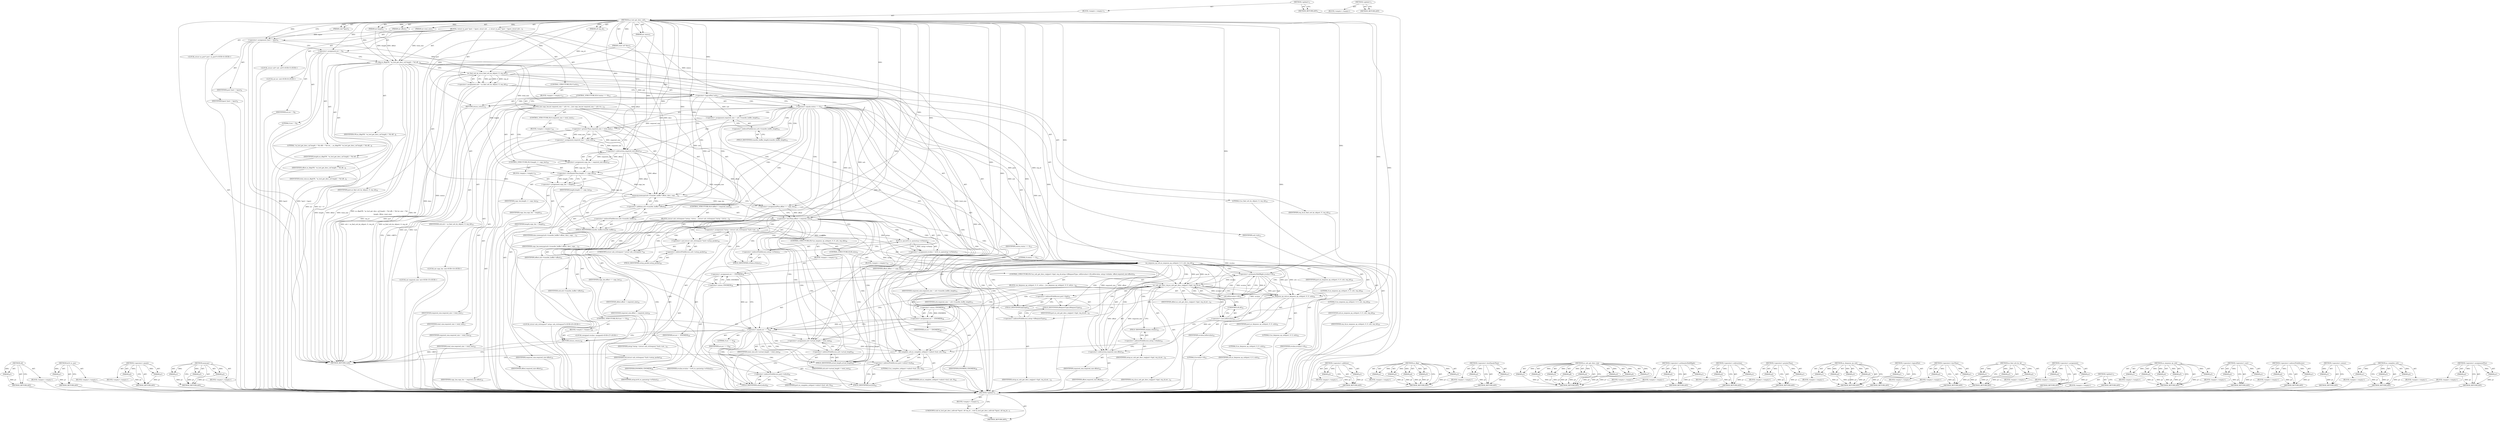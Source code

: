 digraph "&lt;global&gt;" {
vulnerable_307 [label=<(METHOD,u8)>];
vulnerable_308 [label=<(PARAM,p1)>];
vulnerable_309 [label=<(BLOCK,&lt;empty&gt;,&lt;empty&gt;)>];
vulnerable_310 [label=<(METHOD_RETURN,ANY)>];
vulnerable_280 [label=<(METHOD,le16_to_cpu)>];
vulnerable_281 [label=<(PARAM,p1)>];
vulnerable_282 [label=<(BLOCK,&lt;empty&gt;,&lt;empty&gt;)>];
vulnerable_283 [label=<(METHOD_RETURN,ANY)>];
vulnerable_229 [label=<(METHOD,&lt;operator&gt;.equals)>];
vulnerable_230 [label=<(PARAM,p1)>];
vulnerable_231 [label=<(PARAM,p2)>];
vulnerable_232 [label=<(BLOCK,&lt;empty&gt;,&lt;empty&gt;)>];
vulnerable_233 [label=<(METHOD_RETURN,ANY)>];
vulnerable_254 [label=<(METHOD,memcpy)>];
vulnerable_255 [label=<(PARAM,p1)>];
vulnerable_256 [label=<(PARAM,p2)>];
vulnerable_257 [label=<(PARAM,p3)>];
vulnerable_258 [label=<(BLOCK,&lt;empty&gt;,&lt;empty&gt;)>];
vulnerable_259 [label=<(METHOD_RETURN,ANY)>];
vulnerable_6 [label=<(METHOD,&lt;global&gt;)<SUB>1</SUB>>];
vulnerable_7 [label=<(BLOCK,&lt;empty&gt;,&lt;empty&gt;)<SUB>1</SUB>>];
vulnerable_8 [label=<(METHOD,oz_hcd_get_desc_cnf)<SUB>1</SUB>>];
vulnerable_9 [label=<(PARAM,void *hport)<SUB>1</SUB>>];
vulnerable_10 [label=<(PARAM,u8 req_id)<SUB>1</SUB>>];
vulnerable_11 [label=<(PARAM,int status)<SUB>1</SUB>>];
vulnerable_12 [label=<(PARAM,const u8 *desc)<SUB>1</SUB>>];
vulnerable_13 [label=<(PARAM,int length)<SUB>2</SUB>>];
vulnerable_14 [label=<(PARAM,int offset)<SUB>2</SUB>>];
vulnerable_15 [label=<(PARAM,int total_size)<SUB>2</SUB>>];
vulnerable_16 [label=<(BLOCK,{
 	struct oz_port *port = hport;
 	struct urb ...,{
 	struct oz_port *port = hport;
 	struct urb ...)<SUB>3</SUB>>];
vulnerable_17 [label="<(LOCAL,struct oz_port* port: oz_port*)<SUB>4</SUB>>"];
vulnerable_18 [label=<(&lt;operator&gt;.assignment,*port = hport)<SUB>4</SUB>>];
vulnerable_19 [label=<(IDENTIFIER,port,*port = hport)<SUB>4</SUB>>];
vulnerable_20 [label=<(IDENTIFIER,hport,*port = hport)<SUB>4</SUB>>];
vulnerable_21 [label="<(LOCAL,struct urb* urb: urb*)<SUB>5</SUB>>"];
vulnerable_22 [label="<(LOCAL,int err: int)<SUB>6</SUB>>"];
vulnerable_23 [label=<(&lt;operator&gt;.assignment,err = 0)<SUB>6</SUB>>];
vulnerable_24 [label=<(IDENTIFIER,err,err = 0)<SUB>6</SUB>>];
vulnerable_25 [label=<(LITERAL,0,err = 0)<SUB>6</SUB>>];
vulnerable_26 [label=<(oz_dbg,oz_dbg(ON, &quot;oz_hcd_get_desc_cnf length = %d off...)<SUB>8</SUB>>];
vulnerable_27 [label=<(IDENTIFIER,ON,oz_dbg(ON, &quot;oz_hcd_get_desc_cnf length = %d off...)<SUB>8</SUB>>];
vulnerable_28 [label=<(LITERAL,&quot;oz_hcd_get_desc_cnf length = %d offs = %d tot_...,oz_dbg(ON, &quot;oz_hcd_get_desc_cnf length = %d off...)<SUB>8</SUB>>];
vulnerable_29 [label=<(IDENTIFIER,length,oz_dbg(ON, &quot;oz_hcd_get_desc_cnf length = %d off...)<SUB>9</SUB>>];
vulnerable_30 [label=<(IDENTIFIER,offset,oz_dbg(ON, &quot;oz_hcd_get_desc_cnf length = %d off...)<SUB>9</SUB>>];
vulnerable_31 [label=<(IDENTIFIER,total_size,oz_dbg(ON, &quot;oz_hcd_get_desc_cnf length = %d off...)<SUB>9</SUB>>];
vulnerable_32 [label=<(&lt;operator&gt;.assignment,urb = oz_find_urb_by_id(port, 0, req_id))<SUB>10</SUB>>];
vulnerable_33 [label=<(IDENTIFIER,urb,urb = oz_find_urb_by_id(port, 0, req_id))<SUB>10</SUB>>];
vulnerable_34 [label=<(oz_find_urb_by_id,oz_find_urb_by_id(port, 0, req_id))<SUB>10</SUB>>];
vulnerable_35 [label=<(IDENTIFIER,port,oz_find_urb_by_id(port, 0, req_id))<SUB>10</SUB>>];
vulnerable_36 [label=<(LITERAL,0,oz_find_urb_by_id(port, 0, req_id))<SUB>10</SUB>>];
vulnerable_37 [label=<(IDENTIFIER,req_id,oz_find_urb_by_id(port, 0, req_id))<SUB>10</SUB>>];
vulnerable_38 [label=<(CONTROL_STRUCTURE,IF,if (!urb))<SUB>11</SUB>>];
vulnerable_39 [label=<(&lt;operator&gt;.logicalNot,!urb)<SUB>11</SUB>>];
vulnerable_40 [label=<(IDENTIFIER,urb,!urb)<SUB>11</SUB>>];
vulnerable_41 [label=<(BLOCK,&lt;empty&gt;,&lt;empty&gt;)<SUB>12</SUB>>];
vulnerable_42 [label=<(RETURN,return;,return;)<SUB>12</SUB>>];
vulnerable_43 [label=<(CONTROL_STRUCTURE,IF,if (status == 0))<SUB>13</SUB>>];
vulnerable_44 [label=<(&lt;operator&gt;.equals,status == 0)<SUB>13</SUB>>];
vulnerable_45 [label=<(IDENTIFIER,status,status == 0)<SUB>13</SUB>>];
vulnerable_46 [label=<(LITERAL,0,status == 0)<SUB>13</SUB>>];
vulnerable_47 [label=<(BLOCK,{
		int copy_len;
		int required_size = urb-&gt;tr...,{
		int copy_len;
		int required_size = urb-&gt;tr...)<SUB>13</SUB>>];
vulnerable_48 [label="<(LOCAL,int copy_len: int)<SUB>14</SUB>>"];
vulnerable_49 [label="<(LOCAL,int required_size: int)<SUB>15</SUB>>"];
vulnerable_50 [label=<(&lt;operator&gt;.assignment,required_size = urb-&gt;transfer_buffer_length)<SUB>15</SUB>>];
vulnerable_51 [label=<(IDENTIFIER,required_size,required_size = urb-&gt;transfer_buffer_length)<SUB>15</SUB>>];
vulnerable_52 [label=<(&lt;operator&gt;.indirectFieldAccess,urb-&gt;transfer_buffer_length)<SUB>15</SUB>>];
vulnerable_53 [label=<(IDENTIFIER,urb,required_size = urb-&gt;transfer_buffer_length)<SUB>15</SUB>>];
vulnerable_54 [label=<(FIELD_IDENTIFIER,transfer_buffer_length,transfer_buffer_length)<SUB>15</SUB>>];
vulnerable_55 [label=<(CONTROL_STRUCTURE,IF,if (required_size &gt; total_size))<SUB>17</SUB>>];
vulnerable_56 [label=<(&lt;operator&gt;.greaterThan,required_size &gt; total_size)<SUB>17</SUB>>];
vulnerable_57 [label=<(IDENTIFIER,required_size,required_size &gt; total_size)<SUB>17</SUB>>];
vulnerable_58 [label=<(IDENTIFIER,total_size,required_size &gt; total_size)<SUB>17</SUB>>];
vulnerable_59 [label=<(BLOCK,&lt;empty&gt;,&lt;empty&gt;)<SUB>18</SUB>>];
vulnerable_60 [label=<(&lt;operator&gt;.assignment,required_size = total_size)<SUB>18</SUB>>];
vulnerable_61 [label=<(IDENTIFIER,required_size,required_size = total_size)<SUB>18</SUB>>];
vulnerable_62 [label=<(IDENTIFIER,total_size,required_size = total_size)<SUB>18</SUB>>];
vulnerable_63 [label=<(&lt;operator&gt;.assignment,copy_len = required_size-offset)<SUB>19</SUB>>];
vulnerable_64 [label=<(IDENTIFIER,copy_len,copy_len = required_size-offset)<SUB>19</SUB>>];
vulnerable_65 [label=<(&lt;operator&gt;.subtraction,required_size-offset)<SUB>19</SUB>>];
vulnerable_66 [label=<(IDENTIFIER,required_size,required_size-offset)<SUB>19</SUB>>];
vulnerable_67 [label=<(IDENTIFIER,offset,required_size-offset)<SUB>19</SUB>>];
vulnerable_68 [label=<(CONTROL_STRUCTURE,IF,if (length &lt;= copy_len))<SUB>20</SUB>>];
vulnerable_69 [label=<(&lt;operator&gt;.lessEqualsThan,length &lt;= copy_len)<SUB>20</SUB>>];
vulnerable_70 [label=<(IDENTIFIER,length,length &lt;= copy_len)<SUB>20</SUB>>];
vulnerable_71 [label=<(IDENTIFIER,copy_len,length &lt;= copy_len)<SUB>20</SUB>>];
vulnerable_72 [label=<(BLOCK,&lt;empty&gt;,&lt;empty&gt;)<SUB>21</SUB>>];
vulnerable_73 [label=<(&lt;operator&gt;.assignment,copy_len = length)<SUB>21</SUB>>];
vulnerable_74 [label=<(IDENTIFIER,copy_len,copy_len = length)<SUB>21</SUB>>];
vulnerable_75 [label=<(IDENTIFIER,length,copy_len = length)<SUB>21</SUB>>];
vulnerable_76 [label=<(memcpy,memcpy(urb-&gt;transfer_buffer+offset, desc, copy_...)<SUB>22</SUB>>];
vulnerable_77 [label=<(&lt;operator&gt;.addition,urb-&gt;transfer_buffer+offset)<SUB>22</SUB>>];
vulnerable_78 [label=<(&lt;operator&gt;.indirectFieldAccess,urb-&gt;transfer_buffer)<SUB>22</SUB>>];
vulnerable_79 [label=<(IDENTIFIER,urb,urb-&gt;transfer_buffer+offset)<SUB>22</SUB>>];
vulnerable_80 [label=<(FIELD_IDENTIFIER,transfer_buffer,transfer_buffer)<SUB>22</SUB>>];
vulnerable_81 [label=<(IDENTIFIER,offset,urb-&gt;transfer_buffer+offset)<SUB>22</SUB>>];
vulnerable_82 [label=<(IDENTIFIER,desc,memcpy(urb-&gt;transfer_buffer+offset, desc, copy_...)<SUB>22</SUB>>];
vulnerable_83 [label=<(IDENTIFIER,copy_len,memcpy(urb-&gt;transfer_buffer+offset, desc, copy_...)<SUB>22</SUB>>];
vulnerable_84 [label=<(&lt;operator&gt;.assignmentPlus,offset += copy_len)<SUB>23</SUB>>];
vulnerable_85 [label=<(IDENTIFIER,offset,offset += copy_len)<SUB>23</SUB>>];
vulnerable_86 [label=<(IDENTIFIER,copy_len,offset += copy_len)<SUB>23</SUB>>];
vulnerable_87 [label=<(CONTROL_STRUCTURE,IF,if (offset &lt; required_size))<SUB>24</SUB>>];
vulnerable_88 [label=<(&lt;operator&gt;.lessThan,offset &lt; required_size)<SUB>24</SUB>>];
vulnerable_89 [label=<(IDENTIFIER,offset,offset &lt; required_size)<SUB>24</SUB>>];
vulnerable_90 [label=<(IDENTIFIER,required_size,offset &lt; required_size)<SUB>24</SUB>>];
vulnerable_91 [label=<(BLOCK,{
			struct usb_ctrlrequest *setup =
				(struc...,{
			struct usb_ctrlrequest *setup =
				(struc...)<SUB>24</SUB>>];
vulnerable_92 [label="<(LOCAL,struct usb_ctrlrequest* setup: usb_ctrlrequest*)<SUB>25</SUB>>"];
vulnerable_93 [label=<(&lt;operator&gt;.assignment,*setup =
				(struct usb_ctrlrequest *)urb-&gt;set...)<SUB>25</SUB>>];
vulnerable_94 [label=<(IDENTIFIER,setup,*setup =
				(struct usb_ctrlrequest *)urb-&gt;set...)<SUB>25</SUB>>];
vulnerable_95 [label=<(&lt;operator&gt;.cast,(struct usb_ctrlrequest *)urb-&gt;setup_packet)<SUB>26</SUB>>];
vulnerable_96 [label=<(UNKNOWN,struct usb_ctrlrequest *,struct usb_ctrlrequest *)<SUB>26</SUB>>];
vulnerable_97 [label=<(&lt;operator&gt;.indirectFieldAccess,urb-&gt;setup_packet)<SUB>26</SUB>>];
vulnerable_98 [label=<(IDENTIFIER,urb,(struct usb_ctrlrequest *)urb-&gt;setup_packet)<SUB>26</SUB>>];
vulnerable_99 [label=<(FIELD_IDENTIFIER,setup_packet,setup_packet)<SUB>26</SUB>>];
vulnerable_100 [label="<(LOCAL,unsigned wvalue: unsigned)<SUB>27</SUB>>"];
vulnerable_101 [label=<(&lt;operator&gt;.assignment,wvalue = le16_to_cpu(setup-&gt;wValue))<SUB>27</SUB>>];
vulnerable_102 [label=<(IDENTIFIER,wvalue,wvalue = le16_to_cpu(setup-&gt;wValue))<SUB>27</SUB>>];
vulnerable_103 [label=<(le16_to_cpu,le16_to_cpu(setup-&gt;wValue))<SUB>27</SUB>>];
vulnerable_104 [label=<(&lt;operator&gt;.indirectFieldAccess,setup-&gt;wValue)<SUB>27</SUB>>];
vulnerable_105 [label=<(IDENTIFIER,setup,le16_to_cpu(setup-&gt;wValue))<SUB>27</SUB>>];
vulnerable_106 [label=<(FIELD_IDENTIFIER,wValue,wValue)<SUB>27</SUB>>];
vulnerable_107 [label=<(CONTROL_STRUCTURE,IF,if (oz_enqueue_ep_urb(port, 0, 0, urb, req_id)))<SUB>29</SUB>>];
vulnerable_108 [label=<(oz_enqueue_ep_urb,oz_enqueue_ep_urb(port, 0, 0, urb, req_id))<SUB>29</SUB>>];
vulnerable_109 [label=<(IDENTIFIER,port,oz_enqueue_ep_urb(port, 0, 0, urb, req_id))<SUB>29</SUB>>];
vulnerable_110 [label=<(LITERAL,0,oz_enqueue_ep_urb(port, 0, 0, urb, req_id))<SUB>29</SUB>>];
vulnerable_111 [label=<(LITERAL,0,oz_enqueue_ep_urb(port, 0, 0, urb, req_id))<SUB>29</SUB>>];
vulnerable_112 [label=<(IDENTIFIER,urb,oz_enqueue_ep_urb(port, 0, 0, urb, req_id))<SUB>29</SUB>>];
vulnerable_113 [label=<(IDENTIFIER,req_id,oz_enqueue_ep_urb(port, 0, 0, urb, req_id))<SUB>29</SUB>>];
vulnerable_114 [label=<(BLOCK,&lt;empty&gt;,&lt;empty&gt;)<SUB>30</SUB>>];
vulnerable_115 [label=<(&lt;operator&gt;.assignment,err = -ENOMEM)<SUB>30</SUB>>];
vulnerable_116 [label=<(IDENTIFIER,err,err = -ENOMEM)<SUB>30</SUB>>];
vulnerable_117 [label=<(&lt;operator&gt;.minus,-ENOMEM)<SUB>30</SUB>>];
vulnerable_118 [label=<(IDENTIFIER,ENOMEM,-ENOMEM)<SUB>30</SUB>>];
vulnerable_119 [label=<(CONTROL_STRUCTURE,ELSE,else)<SUB>31</SUB>>];
vulnerable_120 [label=<(BLOCK,&lt;empty&gt;,&lt;empty&gt;)<SUB>31</SUB>>];
vulnerable_121 [label=<(CONTROL_STRUCTURE,IF,if (oz_usb_get_desc_req(port-&gt;hpd, req_id,
					setup-&gt;bRequestType, (u8)(wvalue&gt;&gt;8),
					(u8)wvalue, setup-&gt;wIndex, offset,
					required_size-offset)))<SUB>31</SUB>>];
vulnerable_122 [label=<(oz_usb_get_desc_req,oz_usb_get_desc_req(port-&gt;hpd, req_id,
					set...)<SUB>31</SUB>>];
vulnerable_123 [label=<(&lt;operator&gt;.indirectFieldAccess,port-&gt;hpd)<SUB>31</SUB>>];
vulnerable_124 [label=<(IDENTIFIER,port,oz_usb_get_desc_req(port-&gt;hpd, req_id,
					set...)<SUB>31</SUB>>];
vulnerable_125 [label=<(FIELD_IDENTIFIER,hpd,hpd)<SUB>31</SUB>>];
vulnerable_126 [label=<(IDENTIFIER,req_id,oz_usb_get_desc_req(port-&gt;hpd, req_id,
					set...)<SUB>31</SUB>>];
vulnerable_127 [label=<(&lt;operator&gt;.indirectFieldAccess,setup-&gt;bRequestType)<SUB>32</SUB>>];
vulnerable_128 [label=<(IDENTIFIER,setup,oz_usb_get_desc_req(port-&gt;hpd, req_id,
					set...)<SUB>32</SUB>>];
vulnerable_129 [label=<(FIELD_IDENTIFIER,bRequestType,bRequestType)<SUB>32</SUB>>];
vulnerable_130 [label=<(u8,(u8)(wvalue&gt;&gt;8))<SUB>32</SUB>>];
vulnerable_131 [label=<(&lt;operator&gt;.arithmeticShiftRight,wvalue&gt;&gt;8)<SUB>32</SUB>>];
vulnerable_132 [label=<(IDENTIFIER,wvalue,wvalue&gt;&gt;8)<SUB>32</SUB>>];
vulnerable_133 [label=<(LITERAL,8,wvalue&gt;&gt;8)<SUB>32</SUB>>];
vulnerable_134 [label=<(&lt;operator&gt;.cast,(u8)wvalue)<SUB>33</SUB>>];
vulnerable_135 [label=<(UNKNOWN,u8,u8)<SUB>33</SUB>>];
vulnerable_136 [label=<(IDENTIFIER,wvalue,(u8)wvalue)<SUB>33</SUB>>];
vulnerable_137 [label=<(&lt;operator&gt;.indirectFieldAccess,setup-&gt;wIndex)<SUB>33</SUB>>];
vulnerable_138 [label=<(IDENTIFIER,setup,oz_usb_get_desc_req(port-&gt;hpd, req_id,
					set...)<SUB>33</SUB>>];
vulnerable_139 [label=<(FIELD_IDENTIFIER,wIndex,wIndex)<SUB>33</SUB>>];
vulnerable_140 [label=<(IDENTIFIER,offset,oz_usb_get_desc_req(port-&gt;hpd, req_id,
					set...)<SUB>33</SUB>>];
vulnerable_141 [label=<(&lt;operator&gt;.subtraction,required_size-offset)<SUB>34</SUB>>];
vulnerable_142 [label=<(IDENTIFIER,required_size,required_size-offset)<SUB>34</SUB>>];
vulnerable_143 [label=<(IDENTIFIER,offset,required_size-offset)<SUB>34</SUB>>];
vulnerable_144 [label=<(BLOCK,{
				oz_dequeue_ep_urb(port, 0, 0, urb);
				e...,{
				oz_dequeue_ep_urb(port, 0, 0, urb);
				e...)<SUB>34</SUB>>];
vulnerable_145 [label=<(oz_dequeue_ep_urb,oz_dequeue_ep_urb(port, 0, 0, urb))<SUB>35</SUB>>];
vulnerable_146 [label=<(IDENTIFIER,port,oz_dequeue_ep_urb(port, 0, 0, urb))<SUB>35</SUB>>];
vulnerable_147 [label=<(LITERAL,0,oz_dequeue_ep_urb(port, 0, 0, urb))<SUB>35</SUB>>];
vulnerable_148 [label=<(LITERAL,0,oz_dequeue_ep_urb(port, 0, 0, urb))<SUB>35</SUB>>];
vulnerable_149 [label=<(IDENTIFIER,urb,oz_dequeue_ep_urb(port, 0, 0, urb))<SUB>35</SUB>>];
vulnerable_150 [label=<(&lt;operator&gt;.assignment,err = -ENOMEM)<SUB>36</SUB>>];
vulnerable_151 [label=<(IDENTIFIER,err,err = -ENOMEM)<SUB>36</SUB>>];
vulnerable_152 [label=<(&lt;operator&gt;.minus,-ENOMEM)<SUB>36</SUB>>];
vulnerable_153 [label=<(IDENTIFIER,ENOMEM,-ENOMEM)<SUB>36</SUB>>];
vulnerable_154 [label=<(CONTROL_STRUCTURE,IF,if (err == 0))<SUB>38</SUB>>];
vulnerable_155 [label=<(&lt;operator&gt;.equals,err == 0)<SUB>38</SUB>>];
vulnerable_156 [label=<(IDENTIFIER,err,err == 0)<SUB>38</SUB>>];
vulnerable_157 [label=<(LITERAL,0,err == 0)<SUB>38</SUB>>];
vulnerable_158 [label=<(BLOCK,&lt;empty&gt;,&lt;empty&gt;)<SUB>39</SUB>>];
vulnerable_159 [label=<(RETURN,return;,return;)<SUB>39</SUB>>];
vulnerable_160 [label=<(&lt;operator&gt;.assignment,urb-&gt;actual_length = total_size)<SUB>42</SUB>>];
vulnerable_161 [label=<(&lt;operator&gt;.indirectFieldAccess,urb-&gt;actual_length)<SUB>42</SUB>>];
vulnerable_162 [label=<(IDENTIFIER,urb,urb-&gt;actual_length = total_size)<SUB>42</SUB>>];
vulnerable_163 [label=<(FIELD_IDENTIFIER,actual_length,actual_length)<SUB>42</SUB>>];
vulnerable_164 [label=<(IDENTIFIER,total_size,urb-&gt;actual_length = total_size)<SUB>42</SUB>>];
vulnerable_165 [label=<(oz_complete_urb,oz_complete_urb(port-&gt;ozhcd-&gt;hcd, urb, 0))<SUB>43</SUB>>];
vulnerable_166 [label=<(&lt;operator&gt;.indirectFieldAccess,port-&gt;ozhcd-&gt;hcd)<SUB>43</SUB>>];
vulnerable_167 [label=<(&lt;operator&gt;.indirectFieldAccess,port-&gt;ozhcd)<SUB>43</SUB>>];
vulnerable_168 [label=<(IDENTIFIER,port,oz_complete_urb(port-&gt;ozhcd-&gt;hcd, urb, 0))<SUB>43</SUB>>];
vulnerable_169 [label=<(FIELD_IDENTIFIER,ozhcd,ozhcd)<SUB>43</SUB>>];
vulnerable_170 [label=<(FIELD_IDENTIFIER,hcd,hcd)<SUB>43</SUB>>];
vulnerable_171 [label=<(IDENTIFIER,urb,oz_complete_urb(port-&gt;ozhcd-&gt;hcd, urb, 0))<SUB>43</SUB>>];
vulnerable_172 [label=<(LITERAL,0,oz_complete_urb(port-&gt;ozhcd-&gt;hcd, urb, 0))<SUB>43</SUB>>];
vulnerable_173 [label=<(METHOD_RETURN,void)<SUB>1</SUB>>];
vulnerable_175 [label=<(METHOD_RETURN,ANY)<SUB>1</SUB>>];
vulnerable_260 [label=<(METHOD,&lt;operator&gt;.addition)>];
vulnerable_261 [label=<(PARAM,p1)>];
vulnerable_262 [label=<(PARAM,p2)>];
vulnerable_263 [label=<(BLOCK,&lt;empty&gt;,&lt;empty&gt;)>];
vulnerable_264 [label=<(METHOD_RETURN,ANY)>];
vulnerable_211 [label=<(METHOD,oz_dbg)>];
vulnerable_212 [label=<(PARAM,p1)>];
vulnerable_213 [label=<(PARAM,p2)>];
vulnerable_214 [label=<(PARAM,p3)>];
vulnerable_215 [label=<(PARAM,p4)>];
vulnerable_216 [label=<(PARAM,p5)>];
vulnerable_217 [label=<(BLOCK,&lt;empty&gt;,&lt;empty&gt;)>];
vulnerable_218 [label=<(METHOD_RETURN,ANY)>];
vulnerable_249 [label=<(METHOD,&lt;operator&gt;.lessEqualsThan)>];
vulnerable_250 [label=<(PARAM,p1)>];
vulnerable_251 [label=<(PARAM,p2)>];
vulnerable_252 [label=<(BLOCK,&lt;empty&gt;,&lt;empty&gt;)>];
vulnerable_253 [label=<(METHOD_RETURN,ANY)>];
vulnerable_296 [label=<(METHOD,oz_usb_get_desc_req)>];
vulnerable_297 [label=<(PARAM,p1)>];
vulnerable_298 [label=<(PARAM,p2)>];
vulnerable_299 [label=<(PARAM,p3)>];
vulnerable_300 [label=<(PARAM,p4)>];
vulnerable_301 [label=<(PARAM,p5)>];
vulnerable_302 [label=<(PARAM,p6)>];
vulnerable_303 [label=<(PARAM,p7)>];
vulnerable_304 [label=<(PARAM,p8)>];
vulnerable_305 [label=<(BLOCK,&lt;empty&gt;,&lt;empty&gt;)>];
vulnerable_306 [label=<(METHOD_RETURN,ANY)>];
vulnerable_311 [label=<(METHOD,&lt;operator&gt;.arithmeticShiftRight)>];
vulnerable_312 [label=<(PARAM,p1)>];
vulnerable_313 [label=<(PARAM,p2)>];
vulnerable_314 [label=<(BLOCK,&lt;empty&gt;,&lt;empty&gt;)>];
vulnerable_315 [label=<(METHOD_RETURN,ANY)>];
vulnerable_244 [label=<(METHOD,&lt;operator&gt;.subtraction)>];
vulnerable_245 [label=<(PARAM,p1)>];
vulnerable_246 [label=<(PARAM,p2)>];
vulnerable_247 [label=<(BLOCK,&lt;empty&gt;,&lt;empty&gt;)>];
vulnerable_248 [label=<(METHOD_RETURN,ANY)>];
vulnerable_239 [label=<(METHOD,&lt;operator&gt;.greaterThan)>];
vulnerable_240 [label=<(PARAM,p1)>];
vulnerable_241 [label=<(PARAM,p2)>];
vulnerable_242 [label=<(BLOCK,&lt;empty&gt;,&lt;empty&gt;)>];
vulnerable_243 [label=<(METHOD_RETURN,ANY)>];
vulnerable_316 [label=<(METHOD,oz_dequeue_ep_urb)>];
vulnerable_317 [label=<(PARAM,p1)>];
vulnerable_318 [label=<(PARAM,p2)>];
vulnerable_319 [label=<(PARAM,p3)>];
vulnerable_320 [label=<(PARAM,p4)>];
vulnerable_321 [label=<(BLOCK,&lt;empty&gt;,&lt;empty&gt;)>];
vulnerable_322 [label=<(METHOD_RETURN,ANY)>];
vulnerable_225 [label=<(METHOD,&lt;operator&gt;.logicalNot)>];
vulnerable_226 [label=<(PARAM,p1)>];
vulnerable_227 [label=<(BLOCK,&lt;empty&gt;,&lt;empty&gt;)>];
vulnerable_228 [label=<(METHOD_RETURN,ANY)>];
vulnerable_270 [label=<(METHOD,&lt;operator&gt;.lessThan)>];
vulnerable_271 [label=<(PARAM,p1)>];
vulnerable_272 [label=<(PARAM,p2)>];
vulnerable_273 [label=<(BLOCK,&lt;empty&gt;,&lt;empty&gt;)>];
vulnerable_274 [label=<(METHOD_RETURN,ANY)>];
vulnerable_219 [label=<(METHOD,oz_find_urb_by_id)>];
vulnerable_220 [label=<(PARAM,p1)>];
vulnerable_221 [label=<(PARAM,p2)>];
vulnerable_222 [label=<(PARAM,p3)>];
vulnerable_223 [label=<(BLOCK,&lt;empty&gt;,&lt;empty&gt;)>];
vulnerable_224 [label=<(METHOD_RETURN,ANY)>];
vulnerable_206 [label=<(METHOD,&lt;operator&gt;.assignment)>];
vulnerable_207 [label=<(PARAM,p1)>];
vulnerable_208 [label=<(PARAM,p2)>];
vulnerable_209 [label=<(BLOCK,&lt;empty&gt;,&lt;empty&gt;)>];
vulnerable_210 [label=<(METHOD_RETURN,ANY)>];
vulnerable_200 [label=<(METHOD,&lt;global&gt;)<SUB>1</SUB>>];
vulnerable_201 [label=<(BLOCK,&lt;empty&gt;,&lt;empty&gt;)>];
vulnerable_202 [label=<(METHOD_RETURN,ANY)>];
vulnerable_284 [label=<(METHOD,oz_enqueue_ep_urb)>];
vulnerable_285 [label=<(PARAM,p1)>];
vulnerable_286 [label=<(PARAM,p2)>];
vulnerable_287 [label=<(PARAM,p3)>];
vulnerable_288 [label=<(PARAM,p4)>];
vulnerable_289 [label=<(PARAM,p5)>];
vulnerable_290 [label=<(BLOCK,&lt;empty&gt;,&lt;empty&gt;)>];
vulnerable_291 [label=<(METHOD_RETURN,ANY)>];
vulnerable_275 [label=<(METHOD,&lt;operator&gt;.cast)>];
vulnerable_276 [label=<(PARAM,p1)>];
vulnerable_277 [label=<(PARAM,p2)>];
vulnerable_278 [label=<(BLOCK,&lt;empty&gt;,&lt;empty&gt;)>];
vulnerable_279 [label=<(METHOD_RETURN,ANY)>];
vulnerable_234 [label=<(METHOD,&lt;operator&gt;.indirectFieldAccess)>];
vulnerable_235 [label=<(PARAM,p1)>];
vulnerable_236 [label=<(PARAM,p2)>];
vulnerable_237 [label=<(BLOCK,&lt;empty&gt;,&lt;empty&gt;)>];
vulnerable_238 [label=<(METHOD_RETURN,ANY)>];
vulnerable_292 [label=<(METHOD,&lt;operator&gt;.minus)>];
vulnerable_293 [label=<(PARAM,p1)>];
vulnerable_294 [label=<(BLOCK,&lt;empty&gt;,&lt;empty&gt;)>];
vulnerable_295 [label=<(METHOD_RETURN,ANY)>];
vulnerable_323 [label=<(METHOD,oz_complete_urb)>];
vulnerable_324 [label=<(PARAM,p1)>];
vulnerable_325 [label=<(PARAM,p2)>];
vulnerable_326 [label=<(PARAM,p3)>];
vulnerable_327 [label=<(BLOCK,&lt;empty&gt;,&lt;empty&gt;)>];
vulnerable_328 [label=<(METHOD_RETURN,ANY)>];
vulnerable_265 [label=<(METHOD,&lt;operator&gt;.assignmentPlus)>];
vulnerable_266 [label=<(PARAM,p1)>];
vulnerable_267 [label=<(PARAM,p2)>];
vulnerable_268 [label=<(BLOCK,&lt;empty&gt;,&lt;empty&gt;)>];
vulnerable_269 [label=<(METHOD_RETURN,ANY)>];
fixed_6 [label=<(METHOD,&lt;global&gt;)<SUB>1</SUB>>];
fixed_7 [label=<(BLOCK,&lt;empty&gt;,&lt;empty&gt;)<SUB>1</SUB>>];
fixed_8 [label=<(UNKNOWN,void oz_hcd_get_desc_cnf(void *hport, u8 req_id...,void oz_hcd_get_desc_cnf(void *hport, u8 req_id...)<SUB>1</SUB>>];
fixed_9 [label=<(METHOD_RETURN,ANY)<SUB>1</SUB>>];
fixed_14 [label=<(METHOD,&lt;global&gt;)<SUB>1</SUB>>];
fixed_15 [label=<(BLOCK,&lt;empty&gt;,&lt;empty&gt;)>];
fixed_16 [label=<(METHOD_RETURN,ANY)>];
vulnerable_307 -> vulnerable_308  [key=0, label="AST: "];
vulnerable_307 -> vulnerable_308  [key=1, label="DDG: "];
vulnerable_307 -> vulnerable_309  [key=0, label="AST: "];
vulnerable_307 -> vulnerable_310  [key=0, label="AST: "];
vulnerable_307 -> vulnerable_310  [key=1, label="CFG: "];
vulnerable_308 -> vulnerable_310  [key=0, label="DDG: p1"];
vulnerable_309 -> fixed_6  [key=0];
vulnerable_310 -> fixed_6  [key=0];
vulnerable_280 -> vulnerable_281  [key=0, label="AST: "];
vulnerable_280 -> vulnerable_281  [key=1, label="DDG: "];
vulnerable_280 -> vulnerable_282  [key=0, label="AST: "];
vulnerable_280 -> vulnerable_283  [key=0, label="AST: "];
vulnerable_280 -> vulnerable_283  [key=1, label="CFG: "];
vulnerable_281 -> vulnerable_283  [key=0, label="DDG: p1"];
vulnerable_282 -> fixed_6  [key=0];
vulnerable_283 -> fixed_6  [key=0];
vulnerable_229 -> vulnerable_230  [key=0, label="AST: "];
vulnerable_229 -> vulnerable_230  [key=1, label="DDG: "];
vulnerable_229 -> vulnerable_232  [key=0, label="AST: "];
vulnerable_229 -> vulnerable_231  [key=0, label="AST: "];
vulnerable_229 -> vulnerable_231  [key=1, label="DDG: "];
vulnerable_229 -> vulnerable_233  [key=0, label="AST: "];
vulnerable_229 -> vulnerable_233  [key=1, label="CFG: "];
vulnerable_230 -> vulnerable_233  [key=0, label="DDG: p1"];
vulnerable_231 -> vulnerable_233  [key=0, label="DDG: p2"];
vulnerable_232 -> fixed_6  [key=0];
vulnerable_233 -> fixed_6  [key=0];
vulnerable_254 -> vulnerable_255  [key=0, label="AST: "];
vulnerable_254 -> vulnerable_255  [key=1, label="DDG: "];
vulnerable_254 -> vulnerable_258  [key=0, label="AST: "];
vulnerable_254 -> vulnerable_256  [key=0, label="AST: "];
vulnerable_254 -> vulnerable_256  [key=1, label="DDG: "];
vulnerable_254 -> vulnerable_259  [key=0, label="AST: "];
vulnerable_254 -> vulnerable_259  [key=1, label="CFG: "];
vulnerable_254 -> vulnerable_257  [key=0, label="AST: "];
vulnerable_254 -> vulnerable_257  [key=1, label="DDG: "];
vulnerable_255 -> vulnerable_259  [key=0, label="DDG: p1"];
vulnerable_256 -> vulnerable_259  [key=0, label="DDG: p2"];
vulnerable_257 -> vulnerable_259  [key=0, label="DDG: p3"];
vulnerable_258 -> fixed_6  [key=0];
vulnerable_259 -> fixed_6  [key=0];
vulnerable_6 -> vulnerable_7  [key=0, label="AST: "];
vulnerable_6 -> vulnerable_175  [key=0, label="AST: "];
vulnerable_6 -> vulnerable_175  [key=1, label="CFG: "];
vulnerable_7 -> vulnerable_8  [key=0, label="AST: "];
vulnerable_8 -> vulnerable_9  [key=0, label="AST: "];
vulnerable_8 -> vulnerable_9  [key=1, label="DDG: "];
vulnerable_8 -> vulnerable_10  [key=0, label="AST: "];
vulnerable_8 -> vulnerable_10  [key=1, label="DDG: "];
vulnerable_8 -> vulnerable_11  [key=0, label="AST: "];
vulnerable_8 -> vulnerable_11  [key=1, label="DDG: "];
vulnerable_8 -> vulnerable_12  [key=0, label="AST: "];
vulnerable_8 -> vulnerable_12  [key=1, label="DDG: "];
vulnerable_8 -> vulnerable_13  [key=0, label="AST: "];
vulnerable_8 -> vulnerable_13  [key=1, label="DDG: "];
vulnerable_8 -> vulnerable_14  [key=0, label="AST: "];
vulnerable_8 -> vulnerable_14  [key=1, label="DDG: "];
vulnerable_8 -> vulnerable_15  [key=0, label="AST: "];
vulnerable_8 -> vulnerable_15  [key=1, label="DDG: "];
vulnerable_8 -> vulnerable_16  [key=0, label="AST: "];
vulnerable_8 -> vulnerable_173  [key=0, label="AST: "];
vulnerable_8 -> vulnerable_18  [key=0, label="CFG: "];
vulnerable_8 -> vulnerable_18  [key=1, label="DDG: "];
vulnerable_8 -> vulnerable_23  [key=0, label="DDG: "];
vulnerable_8 -> vulnerable_160  [key=0, label="DDG: "];
vulnerable_8 -> vulnerable_26  [key=0, label="DDG: "];
vulnerable_8 -> vulnerable_165  [key=0, label="DDG: "];
vulnerable_8 -> vulnerable_34  [key=0, label="DDG: "];
vulnerable_8 -> vulnerable_39  [key=0, label="DDG: "];
vulnerable_8 -> vulnerable_42  [key=0, label="DDG: "];
vulnerable_8 -> vulnerable_44  [key=0, label="DDG: "];
vulnerable_8 -> vulnerable_84  [key=0, label="DDG: "];
vulnerable_8 -> vulnerable_76  [key=0, label="DDG: "];
vulnerable_8 -> vulnerable_56  [key=0, label="DDG: "];
vulnerable_8 -> vulnerable_60  [key=0, label="DDG: "];
vulnerable_8 -> vulnerable_65  [key=0, label="DDG: "];
vulnerable_8 -> vulnerable_69  [key=0, label="DDG: "];
vulnerable_8 -> vulnerable_73  [key=0, label="DDG: "];
vulnerable_8 -> vulnerable_77  [key=0, label="DDG: "];
vulnerable_8 -> vulnerable_88  [key=0, label="DDG: "];
vulnerable_8 -> vulnerable_108  [key=0, label="DDG: "];
vulnerable_8 -> vulnerable_155  [key=0, label="DDG: "];
vulnerable_8 -> vulnerable_159  [key=0, label="DDG: "];
vulnerable_8 -> vulnerable_117  [key=0, label="DDG: "];
vulnerable_8 -> vulnerable_122  [key=0, label="DDG: "];
vulnerable_8 -> vulnerable_134  [key=0, label="DDG: "];
vulnerable_8 -> vulnerable_141  [key=0, label="DDG: "];
vulnerable_8 -> vulnerable_145  [key=0, label="DDG: "];
vulnerable_8 -> vulnerable_131  [key=0, label="DDG: "];
vulnerable_8 -> vulnerable_152  [key=0, label="DDG: "];
vulnerable_9 -> vulnerable_18  [key=0, label="DDG: hport"];
vulnerable_10 -> vulnerable_34  [key=0, label="DDG: req_id"];
vulnerable_11 -> vulnerable_173  [key=0, label="DDG: status"];
vulnerable_11 -> vulnerable_44  [key=0, label="DDG: status"];
vulnerable_12 -> vulnerable_173  [key=0, label="DDG: desc"];
vulnerable_12 -> vulnerable_76  [key=0, label="DDG: desc"];
vulnerable_13 -> vulnerable_26  [key=0, label="DDG: length"];
vulnerable_14 -> vulnerable_26  [key=0, label="DDG: offset"];
vulnerable_15 -> vulnerable_26  [key=0, label="DDG: total_size"];
vulnerable_16 -> vulnerable_17  [key=0, label="AST: "];
vulnerable_16 -> vulnerable_18  [key=0, label="AST: "];
vulnerable_16 -> vulnerable_21  [key=0, label="AST: "];
vulnerable_16 -> vulnerable_22  [key=0, label="AST: "];
vulnerable_16 -> vulnerable_23  [key=0, label="AST: "];
vulnerable_16 -> vulnerable_26  [key=0, label="AST: "];
vulnerable_16 -> vulnerable_32  [key=0, label="AST: "];
vulnerable_16 -> vulnerable_38  [key=0, label="AST: "];
vulnerable_16 -> vulnerable_43  [key=0, label="AST: "];
vulnerable_16 -> vulnerable_160  [key=0, label="AST: "];
vulnerable_16 -> vulnerable_165  [key=0, label="AST: "];
vulnerable_17 -> fixed_6  [key=0];
vulnerable_18 -> vulnerable_19  [key=0, label="AST: "];
vulnerable_18 -> vulnerable_20  [key=0, label="AST: "];
vulnerable_18 -> vulnerable_23  [key=0, label="CFG: "];
vulnerable_18 -> vulnerable_173  [key=0, label="DDG: hport"];
vulnerable_18 -> vulnerable_173  [key=1, label="DDG: *port = hport"];
vulnerable_18 -> vulnerable_34  [key=0, label="DDG: port"];
vulnerable_19 -> fixed_6  [key=0];
vulnerable_20 -> fixed_6  [key=0];
vulnerable_21 -> fixed_6  [key=0];
vulnerable_22 -> fixed_6  [key=0];
vulnerable_23 -> vulnerable_24  [key=0, label="AST: "];
vulnerable_23 -> vulnerable_25  [key=0, label="AST: "];
vulnerable_23 -> vulnerable_26  [key=0, label="CFG: "];
vulnerable_23 -> vulnerable_173  [key=0, label="DDG: err"];
vulnerable_23 -> vulnerable_173  [key=1, label="DDG: err = 0"];
vulnerable_23 -> vulnerable_155  [key=0, label="DDG: err"];
vulnerable_24 -> fixed_6  [key=0];
vulnerable_25 -> fixed_6  [key=0];
vulnerable_26 -> vulnerable_27  [key=0, label="AST: "];
vulnerable_26 -> vulnerable_28  [key=0, label="AST: "];
vulnerable_26 -> vulnerable_29  [key=0, label="AST: "];
vulnerable_26 -> vulnerable_30  [key=0, label="AST: "];
vulnerable_26 -> vulnerable_31  [key=0, label="AST: "];
vulnerable_26 -> vulnerable_34  [key=0, label="CFG: "];
vulnerable_26 -> vulnerable_173  [key=0, label="DDG: length"];
vulnerable_26 -> vulnerable_173  [key=1, label="DDG: offset"];
vulnerable_26 -> vulnerable_173  [key=2, label="DDG: total_size"];
vulnerable_26 -> vulnerable_173  [key=3, label="DDG: oz_dbg(ON, &quot;oz_hcd_get_desc_cnf length = %d offs = %d tot_size = %d\n&quot;,
	       length, offset, total_size)"];
vulnerable_26 -> vulnerable_173  [key=4, label="DDG: ON"];
vulnerable_26 -> vulnerable_160  [key=0, label="DDG: total_size"];
vulnerable_26 -> vulnerable_56  [key=0, label="DDG: total_size"];
vulnerable_26 -> vulnerable_65  [key=0, label="DDG: offset"];
vulnerable_26 -> vulnerable_69  [key=0, label="DDG: length"];
vulnerable_27 -> fixed_6  [key=0];
vulnerable_28 -> fixed_6  [key=0];
vulnerable_29 -> fixed_6  [key=0];
vulnerable_30 -> fixed_6  [key=0];
vulnerable_31 -> fixed_6  [key=0];
vulnerable_32 -> vulnerable_33  [key=0, label="AST: "];
vulnerable_32 -> vulnerable_34  [key=0, label="AST: "];
vulnerable_32 -> vulnerable_39  [key=0, label="CFG: "];
vulnerable_32 -> vulnerable_39  [key=1, label="DDG: urb"];
vulnerable_32 -> vulnerable_173  [key=0, label="DDG: oz_find_urb_by_id(port, 0, req_id)"];
vulnerable_32 -> vulnerable_173  [key=1, label="DDG: urb = oz_find_urb_by_id(port, 0, req_id)"];
vulnerable_33 -> fixed_6  [key=0];
vulnerable_34 -> vulnerable_35  [key=0, label="AST: "];
vulnerable_34 -> vulnerable_36  [key=0, label="AST: "];
vulnerable_34 -> vulnerable_37  [key=0, label="AST: "];
vulnerable_34 -> vulnerable_32  [key=0, label="CFG: "];
vulnerable_34 -> vulnerable_32  [key=1, label="DDG: port"];
vulnerable_34 -> vulnerable_32  [key=2, label="DDG: 0"];
vulnerable_34 -> vulnerable_32  [key=3, label="DDG: req_id"];
vulnerable_34 -> vulnerable_173  [key=0, label="DDG: port"];
vulnerable_34 -> vulnerable_173  [key=1, label="DDG: req_id"];
vulnerable_34 -> vulnerable_108  [key=0, label="DDG: port"];
vulnerable_34 -> vulnerable_108  [key=1, label="DDG: req_id"];
vulnerable_35 -> fixed_6  [key=0];
vulnerable_36 -> fixed_6  [key=0];
vulnerable_37 -> fixed_6  [key=0];
vulnerable_38 -> vulnerable_39  [key=0, label="AST: "];
vulnerable_38 -> vulnerable_41  [key=0, label="AST: "];
vulnerable_39 -> vulnerable_40  [key=0, label="AST: "];
vulnerable_39 -> vulnerable_42  [key=0, label="CFG: "];
vulnerable_39 -> vulnerable_42  [key=1, label="CDG: "];
vulnerable_39 -> vulnerable_44  [key=0, label="CFG: "];
vulnerable_39 -> vulnerable_44  [key=1, label="CDG: "];
vulnerable_39 -> vulnerable_173  [key=0, label="DDG: urb"];
vulnerable_39 -> vulnerable_173  [key=1, label="DDG: !urb"];
vulnerable_39 -> vulnerable_165  [key=0, label="DDG: urb"];
vulnerable_39 -> vulnerable_50  [key=0, label="DDG: urb"];
vulnerable_39 -> vulnerable_76  [key=0, label="DDG: urb"];
vulnerable_39 -> vulnerable_77  [key=0, label="DDG: urb"];
vulnerable_39 -> vulnerable_93  [key=0, label="DDG: urb"];
vulnerable_39 -> vulnerable_95  [key=0, label="DDG: urb"];
vulnerable_39 -> vulnerable_108  [key=0, label="DDG: urb"];
vulnerable_39 -> vulnerable_145  [key=0, label="DDG: urb"];
vulnerable_40 -> fixed_6  [key=0];
vulnerable_41 -> vulnerable_42  [key=0, label="AST: "];
vulnerable_42 -> vulnerable_173  [key=0, label="CFG: "];
vulnerable_42 -> vulnerable_173  [key=1, label="DDG: &lt;RET&gt;"];
vulnerable_43 -> vulnerable_44  [key=0, label="AST: "];
vulnerable_43 -> vulnerable_47  [key=0, label="AST: "];
vulnerable_44 -> vulnerable_45  [key=0, label="AST: "];
vulnerable_44 -> vulnerable_46  [key=0, label="AST: "];
vulnerable_44 -> vulnerable_54  [key=0, label="CFG: "];
vulnerable_44 -> vulnerable_54  [key=1, label="CDG: "];
vulnerable_44 -> vulnerable_163  [key=0, label="CFG: "];
vulnerable_44 -> vulnerable_163  [key=1, label="CDG: "];
vulnerable_44 -> vulnerable_167  [key=0, label="CDG: "];
vulnerable_44 -> vulnerable_77  [key=0, label="CDG: "];
vulnerable_44 -> vulnerable_52  [key=0, label="CDG: "];
vulnerable_44 -> vulnerable_169  [key=0, label="CDG: "];
vulnerable_44 -> vulnerable_161  [key=0, label="CDG: "];
vulnerable_44 -> vulnerable_84  [key=0, label="CDG: "];
vulnerable_44 -> vulnerable_56  [key=0, label="CDG: "];
vulnerable_44 -> vulnerable_69  [key=0, label="CDG: "];
vulnerable_44 -> vulnerable_170  [key=0, label="CDG: "];
vulnerable_44 -> vulnerable_76  [key=0, label="CDG: "];
vulnerable_44 -> vulnerable_50  [key=0, label="CDG: "];
vulnerable_44 -> vulnerable_80  [key=0, label="CDG: "];
vulnerable_44 -> vulnerable_88  [key=0, label="CDG: "];
vulnerable_44 -> vulnerable_160  [key=0, label="CDG: "];
vulnerable_44 -> vulnerable_166  [key=0, label="CDG: "];
vulnerable_44 -> vulnerable_65  [key=0, label="CDG: "];
vulnerable_44 -> vulnerable_165  [key=0, label="CDG: "];
vulnerable_44 -> vulnerable_63  [key=0, label="CDG: "];
vulnerable_44 -> vulnerable_78  [key=0, label="CDG: "];
vulnerable_45 -> fixed_6  [key=0];
vulnerable_46 -> fixed_6  [key=0];
vulnerable_47 -> vulnerable_48  [key=0, label="AST: "];
vulnerable_47 -> vulnerable_49  [key=0, label="AST: "];
vulnerable_47 -> vulnerable_50  [key=0, label="AST: "];
vulnerable_47 -> vulnerable_55  [key=0, label="AST: "];
vulnerable_47 -> vulnerable_63  [key=0, label="AST: "];
vulnerable_47 -> vulnerable_68  [key=0, label="AST: "];
vulnerable_47 -> vulnerable_76  [key=0, label="AST: "];
vulnerable_47 -> vulnerable_84  [key=0, label="AST: "];
vulnerable_47 -> vulnerable_87  [key=0, label="AST: "];
vulnerable_48 -> fixed_6  [key=0];
vulnerable_49 -> fixed_6  [key=0];
vulnerable_50 -> vulnerable_51  [key=0, label="AST: "];
vulnerable_50 -> vulnerable_52  [key=0, label="AST: "];
vulnerable_50 -> vulnerable_56  [key=0, label="CFG: "];
vulnerable_50 -> vulnerable_56  [key=1, label="DDG: required_size"];
vulnerable_51 -> fixed_6  [key=0];
vulnerable_52 -> vulnerable_53  [key=0, label="AST: "];
vulnerable_52 -> vulnerable_54  [key=0, label="AST: "];
vulnerable_52 -> vulnerable_50  [key=0, label="CFG: "];
vulnerable_53 -> fixed_6  [key=0];
vulnerable_54 -> vulnerable_52  [key=0, label="CFG: "];
vulnerable_55 -> vulnerable_56  [key=0, label="AST: "];
vulnerable_55 -> vulnerable_59  [key=0, label="AST: "];
vulnerable_56 -> vulnerable_57  [key=0, label="AST: "];
vulnerable_56 -> vulnerable_58  [key=0, label="AST: "];
vulnerable_56 -> vulnerable_60  [key=0, label="CFG: "];
vulnerable_56 -> vulnerable_60  [key=1, label="DDG: total_size"];
vulnerable_56 -> vulnerable_60  [key=2, label="CDG: "];
vulnerable_56 -> vulnerable_65  [key=0, label="CFG: "];
vulnerable_56 -> vulnerable_65  [key=1, label="DDG: required_size"];
vulnerable_56 -> vulnerable_160  [key=0, label="DDG: total_size"];
vulnerable_57 -> fixed_6  [key=0];
vulnerable_58 -> fixed_6  [key=0];
vulnerable_59 -> vulnerable_60  [key=0, label="AST: "];
vulnerable_60 -> vulnerable_61  [key=0, label="AST: "];
vulnerable_60 -> vulnerable_62  [key=0, label="AST: "];
vulnerable_60 -> vulnerable_65  [key=0, label="CFG: "];
vulnerable_60 -> vulnerable_65  [key=1, label="DDG: required_size"];
vulnerable_61 -> fixed_6  [key=0];
vulnerable_62 -> fixed_6  [key=0];
vulnerable_63 -> vulnerable_64  [key=0, label="AST: "];
vulnerable_63 -> vulnerable_65  [key=0, label="AST: "];
vulnerable_63 -> vulnerable_69  [key=0, label="CFG: "];
vulnerable_63 -> vulnerable_69  [key=1, label="DDG: copy_len"];
vulnerable_64 -> fixed_6  [key=0];
vulnerable_65 -> vulnerable_66  [key=0, label="AST: "];
vulnerable_65 -> vulnerable_67  [key=0, label="AST: "];
vulnerable_65 -> vulnerable_63  [key=0, label="CFG: "];
vulnerable_65 -> vulnerable_63  [key=1, label="DDG: required_size"];
vulnerable_65 -> vulnerable_63  [key=2, label="DDG: offset"];
vulnerable_65 -> vulnerable_76  [key=0, label="DDG: offset"];
vulnerable_65 -> vulnerable_84  [key=0, label="DDG: offset"];
vulnerable_65 -> vulnerable_77  [key=0, label="DDG: offset"];
vulnerable_65 -> vulnerable_88  [key=0, label="DDG: required_size"];
vulnerable_66 -> fixed_6  [key=0];
vulnerable_67 -> fixed_6  [key=0];
vulnerable_68 -> vulnerable_69  [key=0, label="AST: "];
vulnerable_68 -> vulnerable_72  [key=0, label="AST: "];
vulnerable_69 -> vulnerable_70  [key=0, label="AST: "];
vulnerable_69 -> vulnerable_71  [key=0, label="AST: "];
vulnerable_69 -> vulnerable_73  [key=0, label="CFG: "];
vulnerable_69 -> vulnerable_73  [key=1, label="DDG: length"];
vulnerable_69 -> vulnerable_73  [key=2, label="CDG: "];
vulnerable_69 -> vulnerable_80  [key=0, label="CFG: "];
vulnerable_69 -> vulnerable_76  [key=0, label="DDG: copy_len"];
vulnerable_70 -> fixed_6  [key=0];
vulnerable_71 -> fixed_6  [key=0];
vulnerable_72 -> vulnerable_73  [key=0, label="AST: "];
vulnerable_73 -> vulnerable_74  [key=0, label="AST: "];
vulnerable_73 -> vulnerable_75  [key=0, label="AST: "];
vulnerable_73 -> vulnerable_80  [key=0, label="CFG: "];
vulnerable_73 -> vulnerable_76  [key=0, label="DDG: copy_len"];
vulnerable_74 -> fixed_6  [key=0];
vulnerable_75 -> fixed_6  [key=0];
vulnerable_76 -> vulnerable_77  [key=0, label="AST: "];
vulnerable_76 -> vulnerable_82  [key=0, label="AST: "];
vulnerable_76 -> vulnerable_83  [key=0, label="AST: "];
vulnerable_76 -> vulnerable_84  [key=0, label="CFG: "];
vulnerable_76 -> vulnerable_84  [key=1, label="DDG: copy_len"];
vulnerable_77 -> vulnerable_78  [key=0, label="AST: "];
vulnerable_77 -> vulnerable_81  [key=0, label="AST: "];
vulnerable_77 -> vulnerable_76  [key=0, label="CFG: "];
vulnerable_78 -> vulnerable_79  [key=0, label="AST: "];
vulnerable_78 -> vulnerable_80  [key=0, label="AST: "];
vulnerable_78 -> vulnerable_77  [key=0, label="CFG: "];
vulnerable_79 -> fixed_6  [key=0];
vulnerable_80 -> vulnerable_78  [key=0, label="CFG: "];
vulnerable_81 -> fixed_6  [key=0];
vulnerable_82 -> fixed_6  [key=0];
vulnerable_83 -> fixed_6  [key=0];
vulnerable_84 -> vulnerable_85  [key=0, label="AST: "];
vulnerable_84 -> vulnerable_86  [key=0, label="AST: "];
vulnerable_84 -> vulnerable_88  [key=0, label="CFG: "];
vulnerable_84 -> vulnerable_88  [key=1, label="DDG: offset"];
vulnerable_85 -> fixed_6  [key=0];
vulnerable_86 -> fixed_6  [key=0];
vulnerable_87 -> vulnerable_88  [key=0, label="AST: "];
vulnerable_87 -> vulnerable_91  [key=0, label="AST: "];
vulnerable_88 -> vulnerable_89  [key=0, label="AST: "];
vulnerable_88 -> vulnerable_90  [key=0, label="AST: "];
vulnerable_88 -> vulnerable_96  [key=0, label="CFG: "];
vulnerable_88 -> vulnerable_96  [key=1, label="CDG: "];
vulnerable_88 -> vulnerable_163  [key=0, label="CFG: "];
vulnerable_88 -> vulnerable_163  [key=1, label="CDG: "];
vulnerable_88 -> vulnerable_141  [key=0, label="DDG: required_size"];
vulnerable_88 -> vulnerable_141  [key=1, label="DDG: offset"];
vulnerable_88 -> vulnerable_167  [key=0, label="CDG: "];
vulnerable_88 -> vulnerable_169  [key=0, label="CDG: "];
vulnerable_88 -> vulnerable_161  [key=0, label="CDG: "];
vulnerable_88 -> vulnerable_103  [key=0, label="CDG: "];
vulnerable_88 -> vulnerable_104  [key=0, label="CDG: "];
vulnerable_88 -> vulnerable_95  [key=0, label="CDG: "];
vulnerable_88 -> vulnerable_170  [key=0, label="CDG: "];
vulnerable_88 -> vulnerable_97  [key=0, label="CDG: "];
vulnerable_88 -> vulnerable_93  [key=0, label="CDG: "];
vulnerable_88 -> vulnerable_101  [key=0, label="CDG: "];
vulnerable_88 -> vulnerable_155  [key=0, label="CDG: "];
vulnerable_88 -> vulnerable_108  [key=0, label="CDG: "];
vulnerable_88 -> vulnerable_160  [key=0, label="CDG: "];
vulnerable_88 -> vulnerable_99  [key=0, label="CDG: "];
vulnerable_88 -> vulnerable_166  [key=0, label="CDG: "];
vulnerable_88 -> vulnerable_106  [key=0, label="CDG: "];
vulnerable_88 -> vulnerable_165  [key=0, label="CDG: "];
vulnerable_89 -> fixed_6  [key=0];
vulnerable_90 -> fixed_6  [key=0];
vulnerable_91 -> vulnerable_92  [key=0, label="AST: "];
vulnerable_91 -> vulnerable_93  [key=0, label="AST: "];
vulnerable_91 -> vulnerable_100  [key=0, label="AST: "];
vulnerable_91 -> vulnerable_101  [key=0, label="AST: "];
vulnerable_91 -> vulnerable_107  [key=0, label="AST: "];
vulnerable_91 -> vulnerable_154  [key=0, label="AST: "];
vulnerable_92 -> fixed_6  [key=0];
vulnerable_93 -> vulnerable_94  [key=0, label="AST: "];
vulnerable_93 -> vulnerable_95  [key=0, label="AST: "];
vulnerable_93 -> vulnerable_106  [key=0, label="CFG: "];
vulnerable_93 -> vulnerable_103  [key=0, label="DDG: setup"];
vulnerable_93 -> vulnerable_122  [key=0, label="DDG: setup"];
vulnerable_94 -> fixed_6  [key=0];
vulnerable_95 -> vulnerable_96  [key=0, label="AST: "];
vulnerable_95 -> vulnerable_97  [key=0, label="AST: "];
vulnerable_95 -> vulnerable_93  [key=0, label="CFG: "];
vulnerable_96 -> vulnerable_99  [key=0, label="CFG: "];
vulnerable_97 -> vulnerable_98  [key=0, label="AST: "];
vulnerable_97 -> vulnerable_99  [key=0, label="AST: "];
vulnerable_97 -> vulnerable_95  [key=0, label="CFG: "];
vulnerable_98 -> fixed_6  [key=0];
vulnerable_99 -> vulnerable_97  [key=0, label="CFG: "];
vulnerable_100 -> fixed_6  [key=0];
vulnerable_101 -> vulnerable_102  [key=0, label="AST: "];
vulnerable_101 -> vulnerable_103  [key=0, label="AST: "];
vulnerable_101 -> vulnerable_108  [key=0, label="CFG: "];
vulnerable_101 -> vulnerable_131  [key=0, label="DDG: wvalue"];
vulnerable_102 -> fixed_6  [key=0];
vulnerable_103 -> vulnerable_104  [key=0, label="AST: "];
vulnerable_103 -> vulnerable_101  [key=0, label="CFG: "];
vulnerable_103 -> vulnerable_101  [key=1, label="DDG: setup-&gt;wValue"];
vulnerable_104 -> vulnerable_105  [key=0, label="AST: "];
vulnerable_104 -> vulnerable_106  [key=0, label="AST: "];
vulnerable_104 -> vulnerable_103  [key=0, label="CFG: "];
vulnerable_105 -> fixed_6  [key=0];
vulnerable_106 -> vulnerable_104  [key=0, label="CFG: "];
vulnerable_107 -> vulnerable_108  [key=0, label="AST: "];
vulnerable_107 -> vulnerable_114  [key=0, label="AST: "];
vulnerable_107 -> vulnerable_119  [key=0, label="AST: "];
vulnerable_108 -> vulnerable_109  [key=0, label="AST: "];
vulnerable_108 -> vulnerable_110  [key=0, label="AST: "];
vulnerable_108 -> vulnerable_111  [key=0, label="AST: "];
vulnerable_108 -> vulnerable_112  [key=0, label="AST: "];
vulnerable_108 -> vulnerable_113  [key=0, label="AST: "];
vulnerable_108 -> vulnerable_117  [key=0, label="CFG: "];
vulnerable_108 -> vulnerable_117  [key=1, label="CDG: "];
vulnerable_108 -> vulnerable_125  [key=0, label="CFG: "];
vulnerable_108 -> vulnerable_125  [key=1, label="CDG: "];
vulnerable_108 -> vulnerable_165  [key=0, label="DDG: urb"];
vulnerable_108 -> vulnerable_122  [key=0, label="DDG: port"];
vulnerable_108 -> vulnerable_122  [key=1, label="DDG: req_id"];
vulnerable_108 -> vulnerable_122  [key=2, label="CDG: "];
vulnerable_108 -> vulnerable_145  [key=0, label="DDG: port"];
vulnerable_108 -> vulnerable_145  [key=1, label="DDG: urb"];
vulnerable_108 -> vulnerable_115  [key=0, label="CDG: "];
vulnerable_108 -> vulnerable_131  [key=0, label="CDG: "];
vulnerable_108 -> vulnerable_129  [key=0, label="CDG: "];
vulnerable_108 -> vulnerable_134  [key=0, label="CDG: "];
vulnerable_108 -> vulnerable_137  [key=0, label="CDG: "];
vulnerable_108 -> vulnerable_130  [key=0, label="CDG: "];
vulnerable_108 -> vulnerable_127  [key=0, label="CDG: "];
vulnerable_108 -> vulnerable_139  [key=0, label="CDG: "];
vulnerable_108 -> vulnerable_141  [key=0, label="CDG: "];
vulnerable_108 -> vulnerable_123  [key=0, label="CDG: "];
vulnerable_108 -> vulnerable_135  [key=0, label="CDG: "];
vulnerable_109 -> fixed_6  [key=0];
vulnerable_110 -> fixed_6  [key=0];
vulnerable_111 -> fixed_6  [key=0];
vulnerable_112 -> fixed_6  [key=0];
vulnerable_113 -> fixed_6  [key=0];
vulnerable_114 -> vulnerable_115  [key=0, label="AST: "];
vulnerable_115 -> vulnerable_116  [key=0, label="AST: "];
vulnerable_115 -> vulnerable_117  [key=0, label="AST: "];
vulnerable_115 -> vulnerable_155  [key=0, label="CFG: "];
vulnerable_115 -> vulnerable_155  [key=1, label="DDG: err"];
vulnerable_116 -> fixed_6  [key=0];
vulnerable_117 -> vulnerable_118  [key=0, label="AST: "];
vulnerable_117 -> vulnerable_115  [key=0, label="CFG: "];
vulnerable_117 -> vulnerable_115  [key=1, label="DDG: ENOMEM"];
vulnerable_118 -> fixed_6  [key=0];
vulnerable_119 -> vulnerable_120  [key=0, label="AST: "];
vulnerable_120 -> vulnerable_121  [key=0, label="AST: "];
vulnerable_121 -> vulnerable_122  [key=0, label="AST: "];
vulnerable_121 -> vulnerable_144  [key=0, label="AST: "];
vulnerable_122 -> vulnerable_123  [key=0, label="AST: "];
vulnerable_122 -> vulnerable_126  [key=0, label="AST: "];
vulnerable_122 -> vulnerable_127  [key=0, label="AST: "];
vulnerable_122 -> vulnerable_130  [key=0, label="AST: "];
vulnerable_122 -> vulnerable_134  [key=0, label="AST: "];
vulnerable_122 -> vulnerable_137  [key=0, label="AST: "];
vulnerable_122 -> vulnerable_140  [key=0, label="AST: "];
vulnerable_122 -> vulnerable_141  [key=0, label="AST: "];
vulnerable_122 -> vulnerable_145  [key=0, label="CFG: "];
vulnerable_122 -> vulnerable_145  [key=1, label="DDG: port-&gt;hpd"];
vulnerable_122 -> vulnerable_145  [key=2, label="CDG: "];
vulnerable_122 -> vulnerable_155  [key=0, label="CFG: "];
vulnerable_122 -> vulnerable_150  [key=0, label="CDG: "];
vulnerable_122 -> vulnerable_152  [key=0, label="CDG: "];
vulnerable_123 -> vulnerable_124  [key=0, label="AST: "];
vulnerable_123 -> vulnerable_125  [key=0, label="AST: "];
vulnerable_123 -> vulnerable_129  [key=0, label="CFG: "];
vulnerable_124 -> fixed_6  [key=0];
vulnerable_125 -> vulnerable_123  [key=0, label="CFG: "];
vulnerable_126 -> fixed_6  [key=0];
vulnerable_127 -> vulnerable_128  [key=0, label="AST: "];
vulnerable_127 -> vulnerable_129  [key=0, label="AST: "];
vulnerable_127 -> vulnerable_131  [key=0, label="CFG: "];
vulnerable_128 -> fixed_6  [key=0];
vulnerable_129 -> vulnerable_127  [key=0, label="CFG: "];
vulnerable_130 -> vulnerable_131  [key=0, label="AST: "];
vulnerable_130 -> vulnerable_135  [key=0, label="CFG: "];
vulnerable_130 -> vulnerable_122  [key=0, label="DDG: wvalue&gt;&gt;8"];
vulnerable_131 -> vulnerable_132  [key=0, label="AST: "];
vulnerable_131 -> vulnerable_133  [key=0, label="AST: "];
vulnerable_131 -> vulnerable_130  [key=0, label="CFG: "];
vulnerable_131 -> vulnerable_130  [key=1, label="DDG: wvalue"];
vulnerable_131 -> vulnerable_130  [key=2, label="DDG: 8"];
vulnerable_131 -> vulnerable_122  [key=0, label="DDG: wvalue"];
vulnerable_131 -> vulnerable_134  [key=0, label="DDG: wvalue"];
vulnerable_132 -> fixed_6  [key=0];
vulnerable_133 -> fixed_6  [key=0];
vulnerable_134 -> vulnerable_135  [key=0, label="AST: "];
vulnerable_134 -> vulnerable_136  [key=0, label="AST: "];
vulnerable_134 -> vulnerable_139  [key=0, label="CFG: "];
vulnerable_135 -> vulnerable_134  [key=0, label="CFG: "];
vulnerable_136 -> fixed_6  [key=0];
vulnerable_137 -> vulnerable_138  [key=0, label="AST: "];
vulnerable_137 -> vulnerable_139  [key=0, label="AST: "];
vulnerable_137 -> vulnerable_141  [key=0, label="CFG: "];
vulnerable_138 -> fixed_6  [key=0];
vulnerable_139 -> vulnerable_137  [key=0, label="CFG: "];
vulnerable_140 -> fixed_6  [key=0];
vulnerable_141 -> vulnerable_142  [key=0, label="AST: "];
vulnerable_141 -> vulnerable_143  [key=0, label="AST: "];
vulnerable_141 -> vulnerable_122  [key=0, label="CFG: "];
vulnerable_141 -> vulnerable_122  [key=1, label="DDG: offset"];
vulnerable_141 -> vulnerable_122  [key=2, label="DDG: required_size"];
vulnerable_142 -> fixed_6  [key=0];
vulnerable_143 -> fixed_6  [key=0];
vulnerable_144 -> vulnerable_145  [key=0, label="AST: "];
vulnerable_144 -> vulnerable_150  [key=0, label="AST: "];
vulnerable_145 -> vulnerable_146  [key=0, label="AST: "];
vulnerable_145 -> vulnerable_147  [key=0, label="AST: "];
vulnerable_145 -> vulnerable_148  [key=0, label="AST: "];
vulnerable_145 -> vulnerable_149  [key=0, label="AST: "];
vulnerable_145 -> vulnerable_152  [key=0, label="CFG: "];
vulnerable_145 -> vulnerable_165  [key=0, label="DDG: urb"];
vulnerable_146 -> fixed_6  [key=0];
vulnerable_147 -> fixed_6  [key=0];
vulnerable_148 -> fixed_6  [key=0];
vulnerable_149 -> fixed_6  [key=0];
vulnerable_150 -> vulnerable_151  [key=0, label="AST: "];
vulnerable_150 -> vulnerable_152  [key=0, label="AST: "];
vulnerable_150 -> vulnerable_155  [key=0, label="CFG: "];
vulnerable_150 -> vulnerable_155  [key=1, label="DDG: err"];
vulnerable_151 -> fixed_6  [key=0];
vulnerable_152 -> vulnerable_153  [key=0, label="AST: "];
vulnerable_152 -> vulnerable_150  [key=0, label="CFG: "];
vulnerable_152 -> vulnerable_150  [key=1, label="DDG: ENOMEM"];
vulnerable_153 -> fixed_6  [key=0];
vulnerable_154 -> vulnerable_155  [key=0, label="AST: "];
vulnerable_154 -> vulnerable_158  [key=0, label="AST: "];
vulnerable_155 -> vulnerable_156  [key=0, label="AST: "];
vulnerable_155 -> vulnerable_157  [key=0, label="AST: "];
vulnerable_155 -> vulnerable_159  [key=0, label="CFG: "];
vulnerable_155 -> vulnerable_159  [key=1, label="CDG: "];
vulnerable_155 -> vulnerable_163  [key=0, label="CFG: "];
vulnerable_155 -> vulnerable_163  [key=1, label="CDG: "];
vulnerable_155 -> vulnerable_167  [key=0, label="CDG: "];
vulnerable_155 -> vulnerable_169  [key=0, label="CDG: "];
vulnerable_155 -> vulnerable_161  [key=0, label="CDG: "];
vulnerable_155 -> vulnerable_170  [key=0, label="CDG: "];
vulnerable_155 -> vulnerable_160  [key=0, label="CDG: "];
vulnerable_155 -> vulnerable_166  [key=0, label="CDG: "];
vulnerable_155 -> vulnerable_165  [key=0, label="CDG: "];
vulnerable_156 -> fixed_6  [key=0];
vulnerable_157 -> fixed_6  [key=0];
vulnerable_158 -> vulnerable_159  [key=0, label="AST: "];
vulnerable_159 -> vulnerable_173  [key=0, label="CFG: "];
vulnerable_159 -> vulnerable_173  [key=1, label="DDG: &lt;RET&gt;"];
vulnerable_160 -> vulnerable_161  [key=0, label="AST: "];
vulnerable_160 -> vulnerable_164  [key=0, label="AST: "];
vulnerable_160 -> vulnerable_169  [key=0, label="CFG: "];
vulnerable_160 -> vulnerable_165  [key=0, label="DDG: urb-&gt;actual_length"];
vulnerable_161 -> vulnerable_162  [key=0, label="AST: "];
vulnerable_161 -> vulnerable_163  [key=0, label="AST: "];
vulnerable_161 -> vulnerable_160  [key=0, label="CFG: "];
vulnerable_162 -> fixed_6  [key=0];
vulnerable_163 -> vulnerable_161  [key=0, label="CFG: "];
vulnerable_164 -> fixed_6  [key=0];
vulnerable_165 -> vulnerable_166  [key=0, label="AST: "];
vulnerable_165 -> vulnerable_171  [key=0, label="AST: "];
vulnerable_165 -> vulnerable_172  [key=0, label="AST: "];
vulnerable_165 -> vulnerable_173  [key=0, label="CFG: "];
vulnerable_166 -> vulnerable_167  [key=0, label="AST: "];
vulnerable_166 -> vulnerable_170  [key=0, label="AST: "];
vulnerable_166 -> vulnerable_165  [key=0, label="CFG: "];
vulnerable_167 -> vulnerable_168  [key=0, label="AST: "];
vulnerable_167 -> vulnerable_169  [key=0, label="AST: "];
vulnerable_167 -> vulnerable_170  [key=0, label="CFG: "];
vulnerable_168 -> fixed_6  [key=0];
vulnerable_169 -> vulnerable_167  [key=0, label="CFG: "];
vulnerable_170 -> vulnerable_166  [key=0, label="CFG: "];
vulnerable_171 -> fixed_6  [key=0];
vulnerable_172 -> fixed_6  [key=0];
vulnerable_173 -> fixed_6  [key=0];
vulnerable_175 -> fixed_6  [key=0];
vulnerable_260 -> vulnerable_261  [key=0, label="AST: "];
vulnerable_260 -> vulnerable_261  [key=1, label="DDG: "];
vulnerable_260 -> vulnerable_263  [key=0, label="AST: "];
vulnerable_260 -> vulnerable_262  [key=0, label="AST: "];
vulnerable_260 -> vulnerable_262  [key=1, label="DDG: "];
vulnerable_260 -> vulnerable_264  [key=0, label="AST: "];
vulnerable_260 -> vulnerable_264  [key=1, label="CFG: "];
vulnerable_261 -> vulnerable_264  [key=0, label="DDG: p1"];
vulnerable_262 -> vulnerable_264  [key=0, label="DDG: p2"];
vulnerable_263 -> fixed_6  [key=0];
vulnerable_264 -> fixed_6  [key=0];
vulnerable_211 -> vulnerable_212  [key=0, label="AST: "];
vulnerable_211 -> vulnerable_212  [key=1, label="DDG: "];
vulnerable_211 -> vulnerable_217  [key=0, label="AST: "];
vulnerable_211 -> vulnerable_213  [key=0, label="AST: "];
vulnerable_211 -> vulnerable_213  [key=1, label="DDG: "];
vulnerable_211 -> vulnerable_218  [key=0, label="AST: "];
vulnerable_211 -> vulnerable_218  [key=1, label="CFG: "];
vulnerable_211 -> vulnerable_214  [key=0, label="AST: "];
vulnerable_211 -> vulnerable_214  [key=1, label="DDG: "];
vulnerable_211 -> vulnerable_215  [key=0, label="AST: "];
vulnerable_211 -> vulnerable_215  [key=1, label="DDG: "];
vulnerable_211 -> vulnerable_216  [key=0, label="AST: "];
vulnerable_211 -> vulnerable_216  [key=1, label="DDG: "];
vulnerable_212 -> vulnerable_218  [key=0, label="DDG: p1"];
vulnerable_213 -> vulnerable_218  [key=0, label="DDG: p2"];
vulnerable_214 -> vulnerable_218  [key=0, label="DDG: p3"];
vulnerable_215 -> vulnerable_218  [key=0, label="DDG: p4"];
vulnerable_216 -> vulnerable_218  [key=0, label="DDG: p5"];
vulnerable_217 -> fixed_6  [key=0];
vulnerable_218 -> fixed_6  [key=0];
vulnerable_249 -> vulnerable_250  [key=0, label="AST: "];
vulnerable_249 -> vulnerable_250  [key=1, label="DDG: "];
vulnerable_249 -> vulnerable_252  [key=0, label="AST: "];
vulnerable_249 -> vulnerable_251  [key=0, label="AST: "];
vulnerable_249 -> vulnerable_251  [key=1, label="DDG: "];
vulnerable_249 -> vulnerable_253  [key=0, label="AST: "];
vulnerable_249 -> vulnerable_253  [key=1, label="CFG: "];
vulnerable_250 -> vulnerable_253  [key=0, label="DDG: p1"];
vulnerable_251 -> vulnerable_253  [key=0, label="DDG: p2"];
vulnerable_252 -> fixed_6  [key=0];
vulnerable_253 -> fixed_6  [key=0];
vulnerable_296 -> vulnerable_297  [key=0, label="AST: "];
vulnerable_296 -> vulnerable_297  [key=1, label="DDG: "];
vulnerable_296 -> vulnerable_305  [key=0, label="AST: "];
vulnerable_296 -> vulnerable_298  [key=0, label="AST: "];
vulnerable_296 -> vulnerable_298  [key=1, label="DDG: "];
vulnerable_296 -> vulnerable_306  [key=0, label="AST: "];
vulnerable_296 -> vulnerable_306  [key=1, label="CFG: "];
vulnerable_296 -> vulnerable_299  [key=0, label="AST: "];
vulnerable_296 -> vulnerable_299  [key=1, label="DDG: "];
vulnerable_296 -> vulnerable_300  [key=0, label="AST: "];
vulnerable_296 -> vulnerable_300  [key=1, label="DDG: "];
vulnerable_296 -> vulnerable_301  [key=0, label="AST: "];
vulnerable_296 -> vulnerable_301  [key=1, label="DDG: "];
vulnerable_296 -> vulnerable_302  [key=0, label="AST: "];
vulnerable_296 -> vulnerable_302  [key=1, label="DDG: "];
vulnerable_296 -> vulnerable_303  [key=0, label="AST: "];
vulnerable_296 -> vulnerable_303  [key=1, label="DDG: "];
vulnerable_296 -> vulnerable_304  [key=0, label="AST: "];
vulnerable_296 -> vulnerable_304  [key=1, label="DDG: "];
vulnerable_297 -> vulnerable_306  [key=0, label="DDG: p1"];
vulnerable_298 -> vulnerable_306  [key=0, label="DDG: p2"];
vulnerable_299 -> vulnerable_306  [key=0, label="DDG: p3"];
vulnerable_300 -> vulnerable_306  [key=0, label="DDG: p4"];
vulnerable_301 -> vulnerable_306  [key=0, label="DDG: p5"];
vulnerable_302 -> vulnerable_306  [key=0, label="DDG: p6"];
vulnerable_303 -> vulnerable_306  [key=0, label="DDG: p7"];
vulnerable_304 -> vulnerable_306  [key=0, label="DDG: p8"];
vulnerable_305 -> fixed_6  [key=0];
vulnerable_306 -> fixed_6  [key=0];
vulnerable_311 -> vulnerable_312  [key=0, label="AST: "];
vulnerable_311 -> vulnerable_312  [key=1, label="DDG: "];
vulnerable_311 -> vulnerable_314  [key=0, label="AST: "];
vulnerable_311 -> vulnerable_313  [key=0, label="AST: "];
vulnerable_311 -> vulnerable_313  [key=1, label="DDG: "];
vulnerable_311 -> vulnerable_315  [key=0, label="AST: "];
vulnerable_311 -> vulnerable_315  [key=1, label="CFG: "];
vulnerable_312 -> vulnerable_315  [key=0, label="DDG: p1"];
vulnerable_313 -> vulnerable_315  [key=0, label="DDG: p2"];
vulnerable_314 -> fixed_6  [key=0];
vulnerable_315 -> fixed_6  [key=0];
vulnerable_244 -> vulnerable_245  [key=0, label="AST: "];
vulnerable_244 -> vulnerable_245  [key=1, label="DDG: "];
vulnerable_244 -> vulnerable_247  [key=0, label="AST: "];
vulnerable_244 -> vulnerable_246  [key=0, label="AST: "];
vulnerable_244 -> vulnerable_246  [key=1, label="DDG: "];
vulnerable_244 -> vulnerable_248  [key=0, label="AST: "];
vulnerable_244 -> vulnerable_248  [key=1, label="CFG: "];
vulnerable_245 -> vulnerable_248  [key=0, label="DDG: p1"];
vulnerable_246 -> vulnerable_248  [key=0, label="DDG: p2"];
vulnerable_247 -> fixed_6  [key=0];
vulnerable_248 -> fixed_6  [key=0];
vulnerable_239 -> vulnerable_240  [key=0, label="AST: "];
vulnerable_239 -> vulnerable_240  [key=1, label="DDG: "];
vulnerable_239 -> vulnerable_242  [key=0, label="AST: "];
vulnerable_239 -> vulnerable_241  [key=0, label="AST: "];
vulnerable_239 -> vulnerable_241  [key=1, label="DDG: "];
vulnerable_239 -> vulnerable_243  [key=0, label="AST: "];
vulnerable_239 -> vulnerable_243  [key=1, label="CFG: "];
vulnerable_240 -> vulnerable_243  [key=0, label="DDG: p1"];
vulnerable_241 -> vulnerable_243  [key=0, label="DDG: p2"];
vulnerable_242 -> fixed_6  [key=0];
vulnerable_243 -> fixed_6  [key=0];
vulnerable_316 -> vulnerable_317  [key=0, label="AST: "];
vulnerable_316 -> vulnerable_317  [key=1, label="DDG: "];
vulnerable_316 -> vulnerable_321  [key=0, label="AST: "];
vulnerable_316 -> vulnerable_318  [key=0, label="AST: "];
vulnerable_316 -> vulnerable_318  [key=1, label="DDG: "];
vulnerable_316 -> vulnerable_322  [key=0, label="AST: "];
vulnerable_316 -> vulnerable_322  [key=1, label="CFG: "];
vulnerable_316 -> vulnerable_319  [key=0, label="AST: "];
vulnerable_316 -> vulnerable_319  [key=1, label="DDG: "];
vulnerable_316 -> vulnerable_320  [key=0, label="AST: "];
vulnerable_316 -> vulnerable_320  [key=1, label="DDG: "];
vulnerable_317 -> vulnerable_322  [key=0, label="DDG: p1"];
vulnerable_318 -> vulnerable_322  [key=0, label="DDG: p2"];
vulnerable_319 -> vulnerable_322  [key=0, label="DDG: p3"];
vulnerable_320 -> vulnerable_322  [key=0, label="DDG: p4"];
vulnerable_321 -> fixed_6  [key=0];
vulnerable_322 -> fixed_6  [key=0];
vulnerable_225 -> vulnerable_226  [key=0, label="AST: "];
vulnerable_225 -> vulnerable_226  [key=1, label="DDG: "];
vulnerable_225 -> vulnerable_227  [key=0, label="AST: "];
vulnerable_225 -> vulnerable_228  [key=0, label="AST: "];
vulnerable_225 -> vulnerable_228  [key=1, label="CFG: "];
vulnerable_226 -> vulnerable_228  [key=0, label="DDG: p1"];
vulnerable_227 -> fixed_6  [key=0];
vulnerable_228 -> fixed_6  [key=0];
vulnerable_270 -> vulnerable_271  [key=0, label="AST: "];
vulnerable_270 -> vulnerable_271  [key=1, label="DDG: "];
vulnerable_270 -> vulnerable_273  [key=0, label="AST: "];
vulnerable_270 -> vulnerable_272  [key=0, label="AST: "];
vulnerable_270 -> vulnerable_272  [key=1, label="DDG: "];
vulnerable_270 -> vulnerable_274  [key=0, label="AST: "];
vulnerable_270 -> vulnerable_274  [key=1, label="CFG: "];
vulnerable_271 -> vulnerable_274  [key=0, label="DDG: p1"];
vulnerable_272 -> vulnerable_274  [key=0, label="DDG: p2"];
vulnerable_273 -> fixed_6  [key=0];
vulnerable_274 -> fixed_6  [key=0];
vulnerable_219 -> vulnerable_220  [key=0, label="AST: "];
vulnerable_219 -> vulnerable_220  [key=1, label="DDG: "];
vulnerable_219 -> vulnerable_223  [key=0, label="AST: "];
vulnerable_219 -> vulnerable_221  [key=0, label="AST: "];
vulnerable_219 -> vulnerable_221  [key=1, label="DDG: "];
vulnerable_219 -> vulnerable_224  [key=0, label="AST: "];
vulnerable_219 -> vulnerable_224  [key=1, label="CFG: "];
vulnerable_219 -> vulnerable_222  [key=0, label="AST: "];
vulnerable_219 -> vulnerable_222  [key=1, label="DDG: "];
vulnerable_220 -> vulnerable_224  [key=0, label="DDG: p1"];
vulnerable_221 -> vulnerable_224  [key=0, label="DDG: p2"];
vulnerable_222 -> vulnerable_224  [key=0, label="DDG: p3"];
vulnerable_223 -> fixed_6  [key=0];
vulnerable_224 -> fixed_6  [key=0];
vulnerable_206 -> vulnerable_207  [key=0, label="AST: "];
vulnerable_206 -> vulnerable_207  [key=1, label="DDG: "];
vulnerable_206 -> vulnerable_209  [key=0, label="AST: "];
vulnerable_206 -> vulnerable_208  [key=0, label="AST: "];
vulnerable_206 -> vulnerable_208  [key=1, label="DDG: "];
vulnerable_206 -> vulnerable_210  [key=0, label="AST: "];
vulnerable_206 -> vulnerable_210  [key=1, label="CFG: "];
vulnerable_207 -> vulnerable_210  [key=0, label="DDG: p1"];
vulnerable_208 -> vulnerable_210  [key=0, label="DDG: p2"];
vulnerable_209 -> fixed_6  [key=0];
vulnerable_210 -> fixed_6  [key=0];
vulnerable_200 -> vulnerable_201  [key=0, label="AST: "];
vulnerable_200 -> vulnerable_202  [key=0, label="AST: "];
vulnerable_200 -> vulnerable_202  [key=1, label="CFG: "];
vulnerable_201 -> fixed_6  [key=0];
vulnerable_202 -> fixed_6  [key=0];
vulnerable_284 -> vulnerable_285  [key=0, label="AST: "];
vulnerable_284 -> vulnerable_285  [key=1, label="DDG: "];
vulnerable_284 -> vulnerable_290  [key=0, label="AST: "];
vulnerable_284 -> vulnerable_286  [key=0, label="AST: "];
vulnerable_284 -> vulnerable_286  [key=1, label="DDG: "];
vulnerable_284 -> vulnerable_291  [key=0, label="AST: "];
vulnerable_284 -> vulnerable_291  [key=1, label="CFG: "];
vulnerable_284 -> vulnerable_287  [key=0, label="AST: "];
vulnerable_284 -> vulnerable_287  [key=1, label="DDG: "];
vulnerable_284 -> vulnerable_288  [key=0, label="AST: "];
vulnerable_284 -> vulnerable_288  [key=1, label="DDG: "];
vulnerable_284 -> vulnerable_289  [key=0, label="AST: "];
vulnerable_284 -> vulnerable_289  [key=1, label="DDG: "];
vulnerable_285 -> vulnerable_291  [key=0, label="DDG: p1"];
vulnerable_286 -> vulnerable_291  [key=0, label="DDG: p2"];
vulnerable_287 -> vulnerable_291  [key=0, label="DDG: p3"];
vulnerable_288 -> vulnerable_291  [key=0, label="DDG: p4"];
vulnerable_289 -> vulnerable_291  [key=0, label="DDG: p5"];
vulnerable_290 -> fixed_6  [key=0];
vulnerable_291 -> fixed_6  [key=0];
vulnerable_275 -> vulnerable_276  [key=0, label="AST: "];
vulnerable_275 -> vulnerable_276  [key=1, label="DDG: "];
vulnerable_275 -> vulnerable_278  [key=0, label="AST: "];
vulnerable_275 -> vulnerable_277  [key=0, label="AST: "];
vulnerable_275 -> vulnerable_277  [key=1, label="DDG: "];
vulnerable_275 -> vulnerable_279  [key=0, label="AST: "];
vulnerable_275 -> vulnerable_279  [key=1, label="CFG: "];
vulnerable_276 -> vulnerable_279  [key=0, label="DDG: p1"];
vulnerable_277 -> vulnerable_279  [key=0, label="DDG: p2"];
vulnerable_278 -> fixed_6  [key=0];
vulnerable_279 -> fixed_6  [key=0];
vulnerable_234 -> vulnerable_235  [key=0, label="AST: "];
vulnerable_234 -> vulnerable_235  [key=1, label="DDG: "];
vulnerable_234 -> vulnerable_237  [key=0, label="AST: "];
vulnerable_234 -> vulnerable_236  [key=0, label="AST: "];
vulnerable_234 -> vulnerable_236  [key=1, label="DDG: "];
vulnerable_234 -> vulnerable_238  [key=0, label="AST: "];
vulnerable_234 -> vulnerable_238  [key=1, label="CFG: "];
vulnerable_235 -> vulnerable_238  [key=0, label="DDG: p1"];
vulnerable_236 -> vulnerable_238  [key=0, label="DDG: p2"];
vulnerable_237 -> fixed_6  [key=0];
vulnerable_238 -> fixed_6  [key=0];
vulnerable_292 -> vulnerable_293  [key=0, label="AST: "];
vulnerable_292 -> vulnerable_293  [key=1, label="DDG: "];
vulnerable_292 -> vulnerable_294  [key=0, label="AST: "];
vulnerable_292 -> vulnerable_295  [key=0, label="AST: "];
vulnerable_292 -> vulnerable_295  [key=1, label="CFG: "];
vulnerable_293 -> vulnerable_295  [key=0, label="DDG: p1"];
vulnerable_294 -> fixed_6  [key=0];
vulnerable_295 -> fixed_6  [key=0];
vulnerable_323 -> vulnerable_324  [key=0, label="AST: "];
vulnerable_323 -> vulnerable_324  [key=1, label="DDG: "];
vulnerable_323 -> vulnerable_327  [key=0, label="AST: "];
vulnerable_323 -> vulnerable_325  [key=0, label="AST: "];
vulnerable_323 -> vulnerable_325  [key=1, label="DDG: "];
vulnerable_323 -> vulnerable_328  [key=0, label="AST: "];
vulnerable_323 -> vulnerable_328  [key=1, label="CFG: "];
vulnerable_323 -> vulnerable_326  [key=0, label="AST: "];
vulnerable_323 -> vulnerable_326  [key=1, label="DDG: "];
vulnerable_324 -> vulnerable_328  [key=0, label="DDG: p1"];
vulnerable_325 -> vulnerable_328  [key=0, label="DDG: p2"];
vulnerable_326 -> vulnerable_328  [key=0, label="DDG: p3"];
vulnerable_327 -> fixed_6  [key=0];
vulnerable_328 -> fixed_6  [key=0];
vulnerable_265 -> vulnerable_266  [key=0, label="AST: "];
vulnerable_265 -> vulnerable_266  [key=1, label="DDG: "];
vulnerable_265 -> vulnerable_268  [key=0, label="AST: "];
vulnerable_265 -> vulnerable_267  [key=0, label="AST: "];
vulnerable_265 -> vulnerable_267  [key=1, label="DDG: "];
vulnerable_265 -> vulnerable_269  [key=0, label="AST: "];
vulnerable_265 -> vulnerable_269  [key=1, label="CFG: "];
vulnerable_266 -> vulnerable_269  [key=0, label="DDG: p1"];
vulnerable_267 -> vulnerable_269  [key=0, label="DDG: p2"];
vulnerable_268 -> fixed_6  [key=0];
vulnerable_269 -> fixed_6  [key=0];
fixed_6 -> fixed_7  [key=0, label="AST: "];
fixed_6 -> fixed_9  [key=0, label="AST: "];
fixed_6 -> fixed_8  [key=0, label="CFG: "];
fixed_7 -> fixed_8  [key=0, label="AST: "];
fixed_8 -> fixed_9  [key=0, label="CFG: "];
fixed_14 -> fixed_15  [key=0, label="AST: "];
fixed_14 -> fixed_16  [key=0, label="AST: "];
fixed_14 -> fixed_16  [key=1, label="CFG: "];
}

